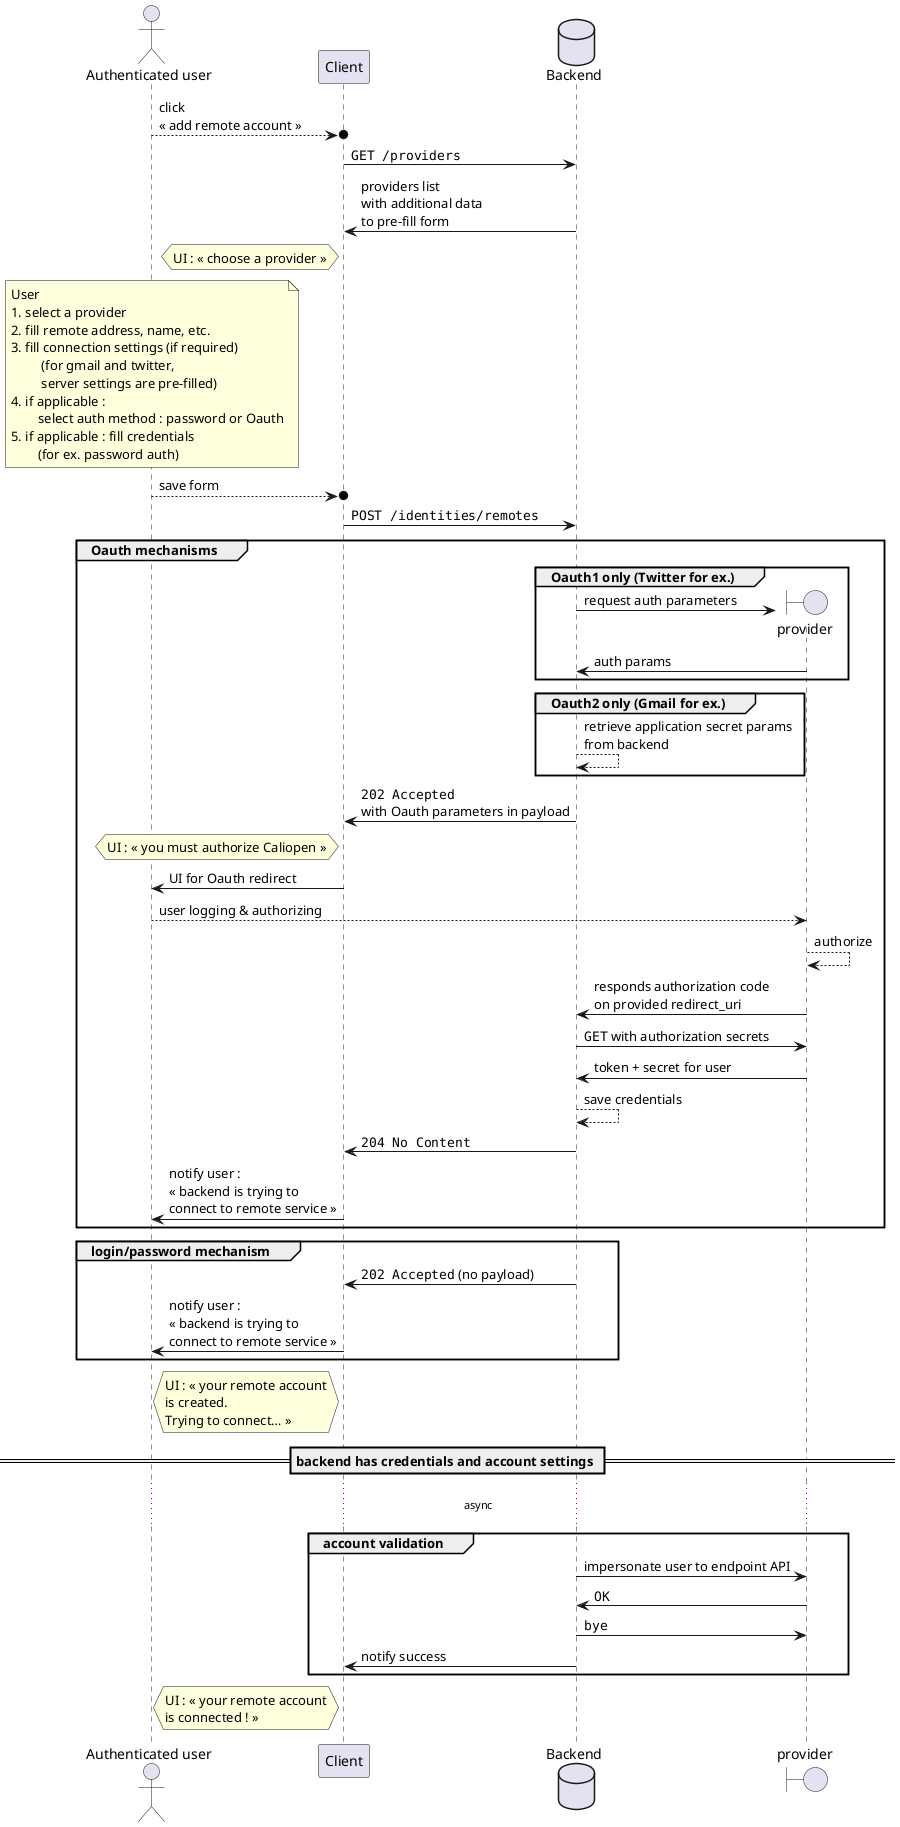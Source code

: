 @startuml
actor "Authenticated user" as user
participant "Client" as client
database "Backend" as backend
user -->o client: click\n« add remote account »
client -> backend: ""GET /providers""
backend -> client: providers list\nwith additional data\nto pre-fill form
hnote left client: UI : « choose a provider »
note over user
User
1. select a provider
2. fill remote address, name, etc.
3. fill connection settings (if required)
         (for gmail and twitter,
         server settings are pre-filled)
4. if applicable :
        select auth method : password or Oauth
5. if applicable : fill credentials
        (for ex. password auth)
end note
user -->o client: save form
client -> backend: ""POST /identities/remotes""
group Oauth mechanisms
group Oauth1 only (Twitter for ex.)
create boundary provider
backend -> provider: request auth parameters
provider -> backend: auth params
end
group Oauth2 only (Gmail for ex.)
backend --> backend: retrieve application secret params\nfrom backend
end
backend -> client: ""202 Accepted""\nwith Oauth parameters in payload
hnote left client: UI : « you must authorize Caliopen »
client -> user: UI for Oauth redirect
user --> provider: user logging & authorizing
provider --> provider: authorize
provider -> backend: responds authorization code\non provided redirect_uri
backend -> provider: ""GET"" with authorization secrets
provider -> backend: token + secret for user
backend --> backend: save credentials
backend -> client: ""204 No Content""
client -> user: notify user :\n« backend is trying to\nconnect to remote service »
end
group login/password mechanism
backend -> client: ""202 Accepted"" (no payload)
client -> user: notify user :\n« backend is trying to\nconnect to remote service »
end
hnote left client: UI : « your remote account\nis created.\nTrying to connect… »
== backend has credentials and account settings ==
... async  ...
group account validation
backend -> provider: impersonate user to endpoint API
provider -> backend: ""OK""
backend -> provider: ""bye""
backend -> client: notify success
end
hnote left client: UI : « your remote account\nis connected ! »
@enduml